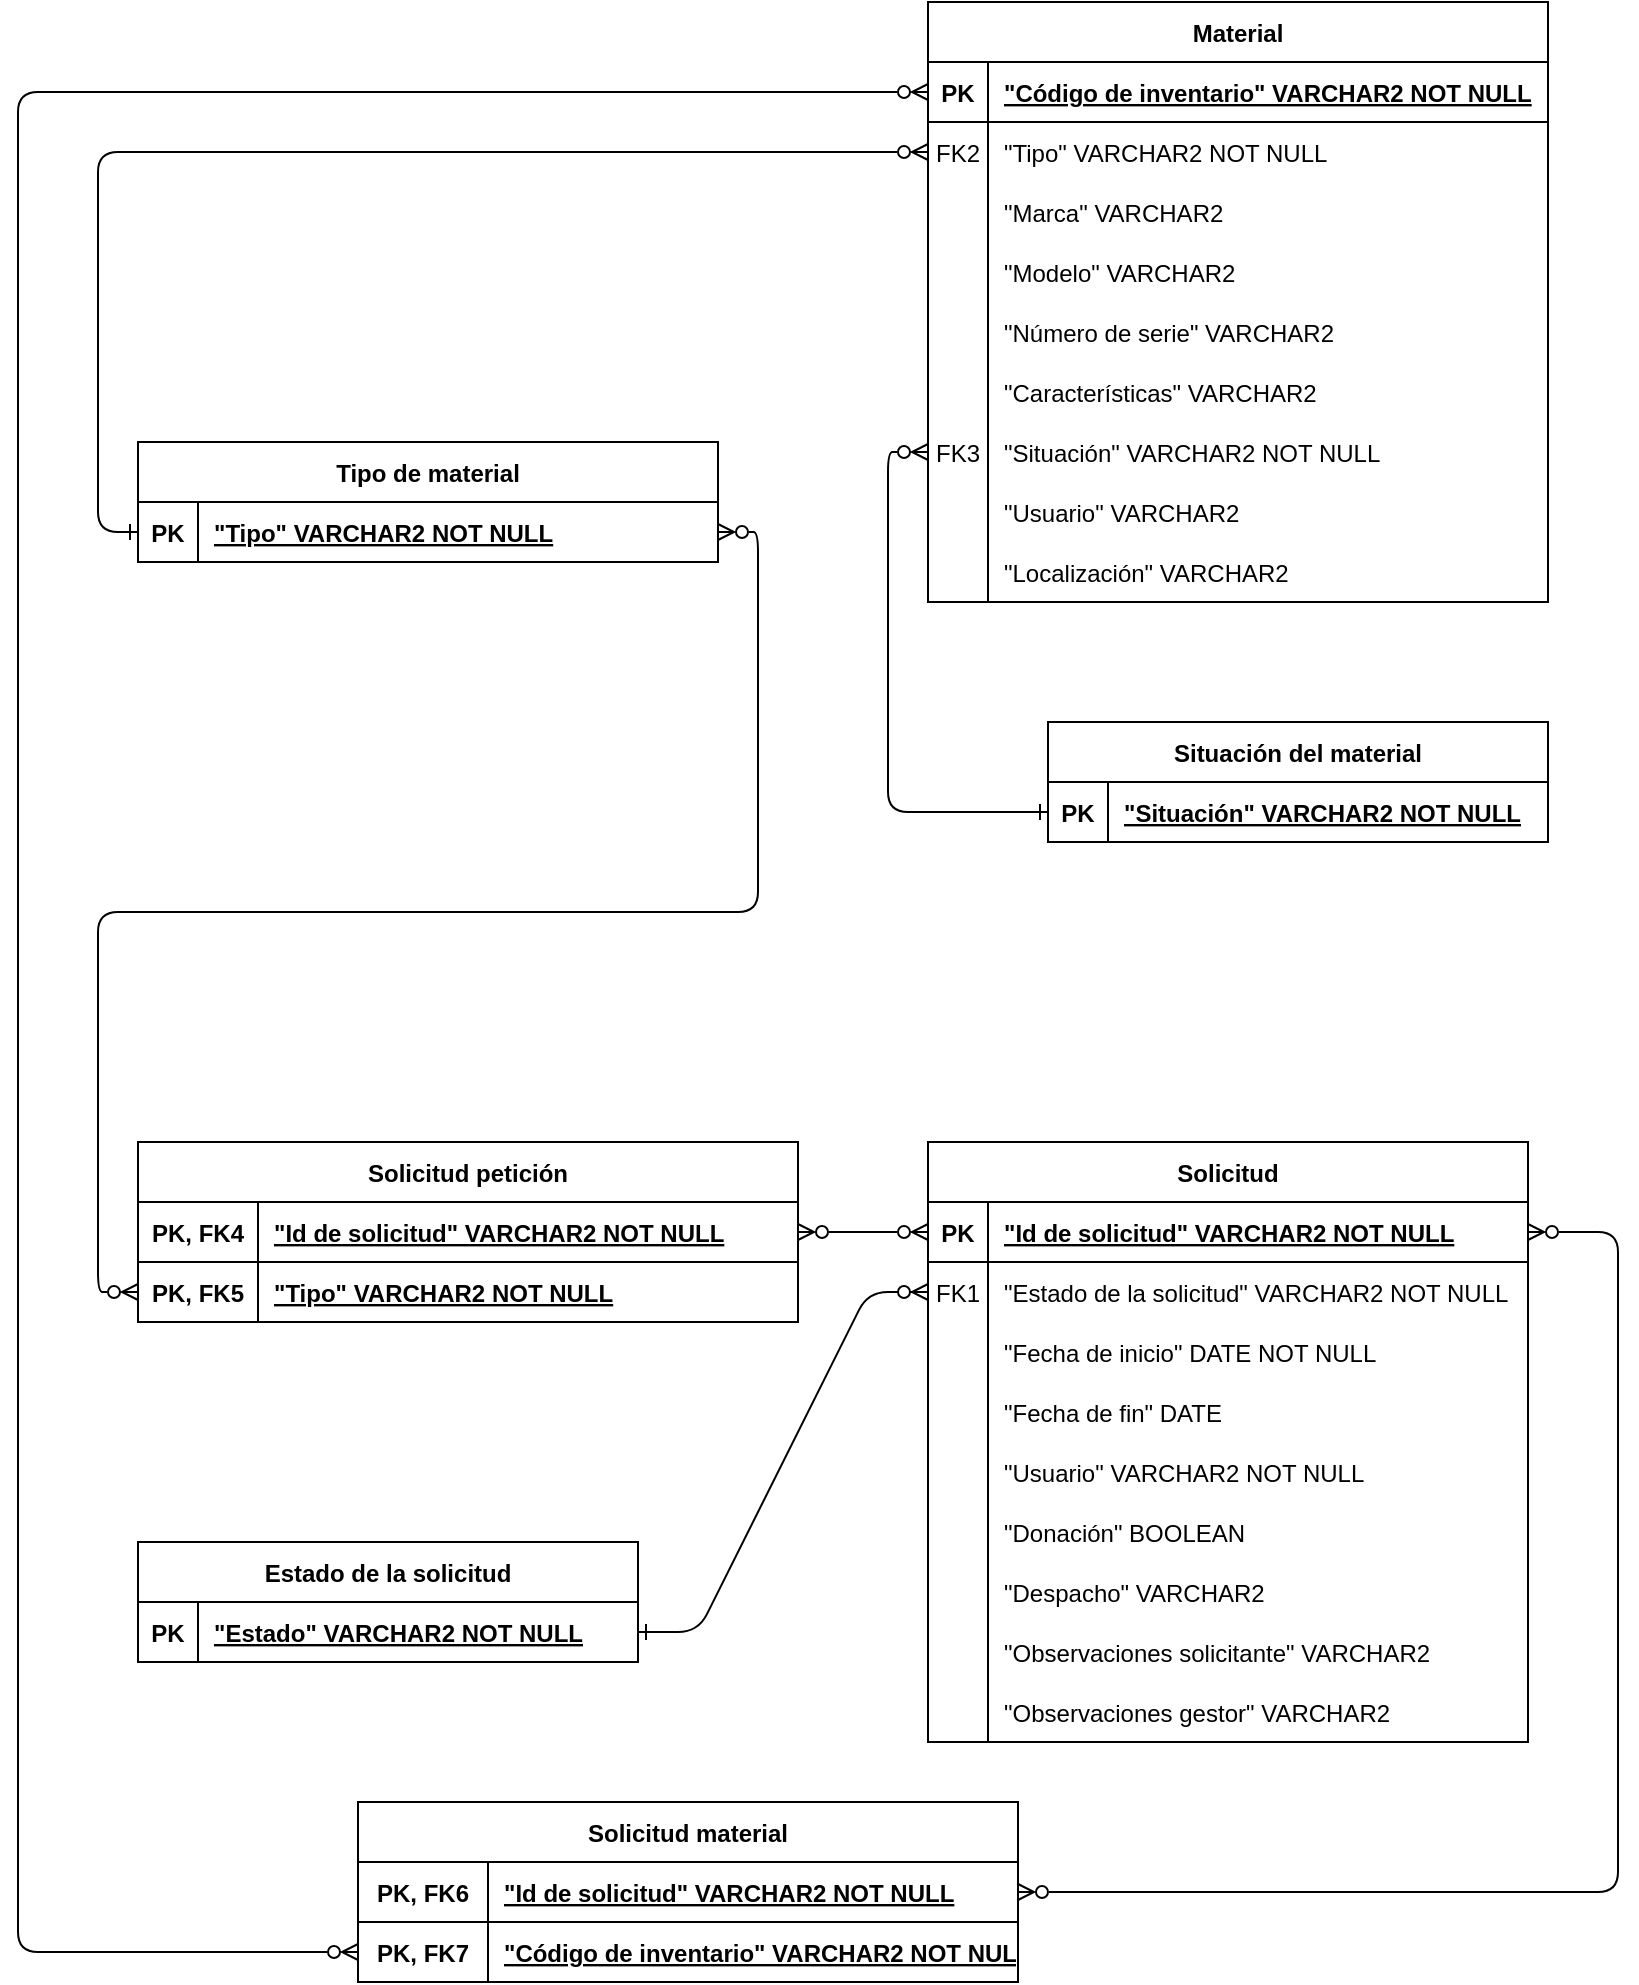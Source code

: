 <mxfile version="27.0.9">
  <diagram id="R2lEEEUBdFMjLlhIrx00" name="Page-1">
    <mxGraphModel dx="2276" dy="849" grid="1" gridSize="10" guides="1" tooltips="1" connect="1" arrows="1" fold="1" page="1" pageScale="1" pageWidth="850" pageHeight="1100" math="0" shadow="0" extFonts="Permanent Marker^https://fonts.googleapis.com/css?family=Permanent+Marker">
      <root>
        <mxCell id="0" />
        <mxCell id="1" parent="0" />
        <mxCell id="C-vyLk0tnHw3VtMMgP7b-1" value="" style="edgeStyle=entityRelationEdgeStyle;endArrow=ERzeroToMany;startArrow=ERone;endFill=1;startFill=0;exitX=1;exitY=0.5;exitDx=0;exitDy=0;" parent="1" source="ZwZUUFuPbkGHfuqonyhT-26" target="C-vyLk0tnHw3VtMMgP7b-6" edge="1">
          <mxGeometry width="100" height="100" relative="1" as="geometry">
            <mxPoint x="340" y="720" as="sourcePoint" />
            <mxPoint x="440" y="620" as="targetPoint" />
          </mxGeometry>
        </mxCell>
        <mxCell id="C-vyLk0tnHw3VtMMgP7b-2" value="Solicitud" style="shape=table;startSize=30;container=1;collapsible=1;childLayout=tableLayout;fixedRows=1;rowLines=0;fontStyle=1;align=center;resizeLast=1;" parent="1" vertex="1">
          <mxGeometry x="95" y="600" width="300" height="300" as="geometry" />
        </mxCell>
        <mxCell id="C-vyLk0tnHw3VtMMgP7b-3" value="" style="shape=partialRectangle;collapsible=0;dropTarget=0;pointerEvents=0;fillColor=none;points=[[0,0.5],[1,0.5]];portConstraint=eastwest;top=0;left=0;right=0;bottom=1;" parent="C-vyLk0tnHw3VtMMgP7b-2" vertex="1">
          <mxGeometry y="30" width="300" height="30" as="geometry" />
        </mxCell>
        <mxCell id="C-vyLk0tnHw3VtMMgP7b-4" value="PK" style="shape=partialRectangle;overflow=hidden;connectable=0;fillColor=none;top=0;left=0;bottom=0;right=0;fontStyle=1;" parent="C-vyLk0tnHw3VtMMgP7b-3" vertex="1">
          <mxGeometry width="30" height="30" as="geometry">
            <mxRectangle width="30" height="30" as="alternateBounds" />
          </mxGeometry>
        </mxCell>
        <mxCell id="C-vyLk0tnHw3VtMMgP7b-5" value="&quot;Id de solicitud&quot; VARCHAR2 NOT NULL " style="shape=partialRectangle;overflow=hidden;connectable=0;fillColor=none;top=0;left=0;bottom=0;right=0;align=left;spacingLeft=6;fontStyle=5;" parent="C-vyLk0tnHw3VtMMgP7b-3" vertex="1">
          <mxGeometry x="30" width="270" height="30" as="geometry">
            <mxRectangle width="270" height="30" as="alternateBounds" />
          </mxGeometry>
        </mxCell>
        <mxCell id="C-vyLk0tnHw3VtMMgP7b-6" value="" style="shape=partialRectangle;collapsible=0;dropTarget=0;pointerEvents=0;fillColor=none;points=[[0,0.5],[1,0.5]];portConstraint=eastwest;top=0;left=0;right=0;bottom=0;" parent="C-vyLk0tnHw3VtMMgP7b-2" vertex="1">
          <mxGeometry y="60" width="300" height="30" as="geometry" />
        </mxCell>
        <mxCell id="C-vyLk0tnHw3VtMMgP7b-7" value="FK1" style="shape=partialRectangle;overflow=hidden;connectable=0;fillColor=none;top=0;left=0;bottom=0;right=0;" parent="C-vyLk0tnHw3VtMMgP7b-6" vertex="1">
          <mxGeometry width="30" height="30" as="geometry">
            <mxRectangle width="30" height="30" as="alternateBounds" />
          </mxGeometry>
        </mxCell>
        <mxCell id="C-vyLk0tnHw3VtMMgP7b-8" value="&quot;Estado de la solicitud&quot; VARCHAR2 NOT NULL" style="shape=partialRectangle;overflow=hidden;connectable=0;fillColor=none;top=0;left=0;bottom=0;right=0;align=left;spacingLeft=6;" parent="C-vyLk0tnHw3VtMMgP7b-6" vertex="1">
          <mxGeometry x="30" width="270" height="30" as="geometry">
            <mxRectangle width="270" height="30" as="alternateBounds" />
          </mxGeometry>
        </mxCell>
        <mxCell id="C-vyLk0tnHw3VtMMgP7b-9" value="" style="shape=partialRectangle;collapsible=0;dropTarget=0;pointerEvents=0;fillColor=none;points=[[0,0.5],[1,0.5]];portConstraint=eastwest;top=0;left=0;right=0;bottom=0;" parent="C-vyLk0tnHw3VtMMgP7b-2" vertex="1">
          <mxGeometry y="90" width="300" height="30" as="geometry" />
        </mxCell>
        <mxCell id="C-vyLk0tnHw3VtMMgP7b-10" value="" style="shape=partialRectangle;overflow=hidden;connectable=0;fillColor=none;top=0;left=0;bottom=0;right=0;" parent="C-vyLk0tnHw3VtMMgP7b-9" vertex="1">
          <mxGeometry width="30" height="30" as="geometry">
            <mxRectangle width="30" height="30" as="alternateBounds" />
          </mxGeometry>
        </mxCell>
        <mxCell id="C-vyLk0tnHw3VtMMgP7b-11" value="&quot;Fecha de inicio&quot; DATE NOT NULL" style="shape=partialRectangle;overflow=hidden;connectable=0;fillColor=none;top=0;left=0;bottom=0;right=0;align=left;spacingLeft=6;" parent="C-vyLk0tnHw3VtMMgP7b-9" vertex="1">
          <mxGeometry x="30" width="270" height="30" as="geometry">
            <mxRectangle width="270" height="30" as="alternateBounds" />
          </mxGeometry>
        </mxCell>
        <mxCell id="ZwZUUFuPbkGHfuqonyhT-63" value="" style="shape=partialRectangle;collapsible=0;dropTarget=0;pointerEvents=0;fillColor=none;points=[[0,0.5],[1,0.5]];portConstraint=eastwest;top=0;left=0;right=0;bottom=0;" parent="C-vyLk0tnHw3VtMMgP7b-2" vertex="1">
          <mxGeometry y="120" width="300" height="30" as="geometry" />
        </mxCell>
        <mxCell id="ZwZUUFuPbkGHfuqonyhT-64" value="" style="shape=partialRectangle;overflow=hidden;connectable=0;fillColor=none;top=0;left=0;bottom=0;right=0;" parent="ZwZUUFuPbkGHfuqonyhT-63" vertex="1">
          <mxGeometry width="30" height="30" as="geometry">
            <mxRectangle width="30" height="30" as="alternateBounds" />
          </mxGeometry>
        </mxCell>
        <mxCell id="ZwZUUFuPbkGHfuqonyhT-65" value="&quot;Fecha de fin&quot; DATE" style="shape=partialRectangle;overflow=hidden;connectable=0;fillColor=none;top=0;left=0;bottom=0;right=0;align=left;spacingLeft=6;" parent="ZwZUUFuPbkGHfuqonyhT-63" vertex="1">
          <mxGeometry x="30" width="270" height="30" as="geometry">
            <mxRectangle width="270" height="30" as="alternateBounds" />
          </mxGeometry>
        </mxCell>
        <mxCell id="ZwZUUFuPbkGHfuqonyhT-66" value="" style="shape=partialRectangle;collapsible=0;dropTarget=0;pointerEvents=0;fillColor=none;points=[[0,0.5],[1,0.5]];portConstraint=eastwest;top=0;left=0;right=0;bottom=0;" parent="C-vyLk0tnHw3VtMMgP7b-2" vertex="1">
          <mxGeometry y="150" width="300" height="30" as="geometry" />
        </mxCell>
        <mxCell id="ZwZUUFuPbkGHfuqonyhT-67" value="" style="shape=partialRectangle;overflow=hidden;connectable=0;fillColor=none;top=0;left=0;bottom=0;right=0;" parent="ZwZUUFuPbkGHfuqonyhT-66" vertex="1">
          <mxGeometry width="30" height="30" as="geometry">
            <mxRectangle width="30" height="30" as="alternateBounds" />
          </mxGeometry>
        </mxCell>
        <mxCell id="ZwZUUFuPbkGHfuqonyhT-68" value="&quot;Usuario&quot; VARCHAR2 NOT NULL" style="shape=partialRectangle;overflow=hidden;connectable=0;fillColor=none;top=0;left=0;bottom=0;right=0;align=left;spacingLeft=6;" parent="ZwZUUFuPbkGHfuqonyhT-66" vertex="1">
          <mxGeometry x="30" width="270" height="30" as="geometry">
            <mxRectangle width="270" height="30" as="alternateBounds" />
          </mxGeometry>
        </mxCell>
        <mxCell id="ufZ8XwtZH6SzhVwMHkcx-1" value="" style="shape=partialRectangle;collapsible=0;dropTarget=0;pointerEvents=0;fillColor=none;points=[[0,0.5],[1,0.5]];portConstraint=eastwest;top=0;left=0;right=0;bottom=0;" vertex="1" parent="C-vyLk0tnHw3VtMMgP7b-2">
          <mxGeometry y="180" width="300" height="30" as="geometry" />
        </mxCell>
        <mxCell id="ufZ8XwtZH6SzhVwMHkcx-2" value="" style="shape=partialRectangle;overflow=hidden;connectable=0;fillColor=none;top=0;left=0;bottom=0;right=0;" vertex="1" parent="ufZ8XwtZH6SzhVwMHkcx-1">
          <mxGeometry width="30" height="30" as="geometry">
            <mxRectangle width="30" height="30" as="alternateBounds" />
          </mxGeometry>
        </mxCell>
        <mxCell id="ufZ8XwtZH6SzhVwMHkcx-3" value="&quot;Donación&quot; BOOLEAN" style="shape=partialRectangle;overflow=hidden;connectable=0;fillColor=none;top=0;left=0;bottom=0;right=0;align=left;spacingLeft=6;" vertex="1" parent="ufZ8XwtZH6SzhVwMHkcx-1">
          <mxGeometry x="30" width="270" height="30" as="geometry">
            <mxRectangle width="270" height="30" as="alternateBounds" />
          </mxGeometry>
        </mxCell>
        <mxCell id="ZwZUUFuPbkGHfuqonyhT-69" value="" style="shape=partialRectangle;collapsible=0;dropTarget=0;pointerEvents=0;fillColor=none;points=[[0,0.5],[1,0.5]];portConstraint=eastwest;top=0;left=0;right=0;bottom=0;" parent="C-vyLk0tnHw3VtMMgP7b-2" vertex="1">
          <mxGeometry y="210" width="300" height="30" as="geometry" />
        </mxCell>
        <mxCell id="ZwZUUFuPbkGHfuqonyhT-70" value="" style="shape=partialRectangle;overflow=hidden;connectable=0;fillColor=none;top=0;left=0;bottom=0;right=0;" parent="ZwZUUFuPbkGHfuqonyhT-69" vertex="1">
          <mxGeometry width="30" height="30" as="geometry">
            <mxRectangle width="30" height="30" as="alternateBounds" />
          </mxGeometry>
        </mxCell>
        <mxCell id="ZwZUUFuPbkGHfuqonyhT-71" value="&quot;Despacho&quot; VARCHAR2" style="shape=partialRectangle;overflow=hidden;connectable=0;fillColor=none;top=0;left=0;bottom=0;right=0;align=left;spacingLeft=6;" parent="ZwZUUFuPbkGHfuqonyhT-69" vertex="1">
          <mxGeometry x="30" width="270" height="30" as="geometry">
            <mxRectangle width="270" height="30" as="alternateBounds" />
          </mxGeometry>
        </mxCell>
        <mxCell id="ZwZUUFuPbkGHfuqonyhT-72" value="" style="shape=partialRectangle;collapsible=0;dropTarget=0;pointerEvents=0;fillColor=none;points=[[0,0.5],[1,0.5]];portConstraint=eastwest;top=0;left=0;right=0;bottom=0;" parent="C-vyLk0tnHw3VtMMgP7b-2" vertex="1">
          <mxGeometry y="240" width="300" height="30" as="geometry" />
        </mxCell>
        <mxCell id="ZwZUUFuPbkGHfuqonyhT-73" value="" style="shape=partialRectangle;overflow=hidden;connectable=0;fillColor=none;top=0;left=0;bottom=0;right=0;" parent="ZwZUUFuPbkGHfuqonyhT-72" vertex="1">
          <mxGeometry width="30" height="30" as="geometry">
            <mxRectangle width="30" height="30" as="alternateBounds" />
          </mxGeometry>
        </mxCell>
        <mxCell id="ZwZUUFuPbkGHfuqonyhT-74" value="&quot;Observaciones solicitante&quot; VARCHAR2" style="shape=partialRectangle;overflow=hidden;connectable=0;fillColor=none;top=0;left=0;bottom=0;right=0;align=left;spacingLeft=6;" parent="ZwZUUFuPbkGHfuqonyhT-72" vertex="1">
          <mxGeometry x="30" width="270" height="30" as="geometry">
            <mxRectangle width="270" height="30" as="alternateBounds" />
          </mxGeometry>
        </mxCell>
        <mxCell id="ZwZUUFuPbkGHfuqonyhT-75" value="" style="shape=partialRectangle;collapsible=0;dropTarget=0;pointerEvents=0;fillColor=none;points=[[0,0.5],[1,0.5]];portConstraint=eastwest;top=0;left=0;right=0;bottom=0;" parent="C-vyLk0tnHw3VtMMgP7b-2" vertex="1">
          <mxGeometry y="270" width="300" height="30" as="geometry" />
        </mxCell>
        <mxCell id="ZwZUUFuPbkGHfuqonyhT-76" value="" style="shape=partialRectangle;overflow=hidden;connectable=0;fillColor=none;top=0;left=0;bottom=0;right=0;" parent="ZwZUUFuPbkGHfuqonyhT-75" vertex="1">
          <mxGeometry width="30" height="30" as="geometry">
            <mxRectangle width="30" height="30" as="alternateBounds" />
          </mxGeometry>
        </mxCell>
        <mxCell id="ZwZUUFuPbkGHfuqonyhT-77" value="&quot;Observaciones gestor&quot; VARCHAR2" style="shape=partialRectangle;overflow=hidden;connectable=0;fillColor=none;top=0;left=0;bottom=0;right=0;align=left;spacingLeft=6;" parent="ZwZUUFuPbkGHfuqonyhT-75" vertex="1">
          <mxGeometry x="30" width="270" height="30" as="geometry">
            <mxRectangle width="270" height="30" as="alternateBounds" />
          </mxGeometry>
        </mxCell>
        <mxCell id="ZwZUUFuPbkGHfuqonyhT-9" value="Material" style="shape=table;startSize=30;container=1;collapsible=1;childLayout=tableLayout;fixedRows=1;rowLines=0;fontStyle=1;align=center;resizeLast=1;" parent="1" vertex="1">
          <mxGeometry x="95" y="30" width="310" height="300" as="geometry" />
        </mxCell>
        <mxCell id="ZwZUUFuPbkGHfuqonyhT-10" value="" style="shape=partialRectangle;collapsible=0;dropTarget=0;pointerEvents=0;fillColor=none;points=[[0,0.5],[1,0.5]];portConstraint=eastwest;top=0;left=0;right=0;bottom=1;" parent="ZwZUUFuPbkGHfuqonyhT-9" vertex="1">
          <mxGeometry y="30" width="310" height="30" as="geometry" />
        </mxCell>
        <mxCell id="ZwZUUFuPbkGHfuqonyhT-11" value="PK" style="shape=partialRectangle;overflow=hidden;connectable=0;fillColor=none;top=0;left=0;bottom=0;right=0;fontStyle=1;" parent="ZwZUUFuPbkGHfuqonyhT-10" vertex="1">
          <mxGeometry width="30" height="30" as="geometry">
            <mxRectangle width="30" height="30" as="alternateBounds" />
          </mxGeometry>
        </mxCell>
        <mxCell id="ZwZUUFuPbkGHfuqonyhT-12" value="&quot;Código de inventario&quot; VARCHAR2 NOT NULL " style="shape=partialRectangle;overflow=hidden;connectable=0;fillColor=none;top=0;left=0;bottom=0;right=0;align=left;spacingLeft=6;fontStyle=5;" parent="ZwZUUFuPbkGHfuqonyhT-10" vertex="1">
          <mxGeometry x="30" width="280" height="30" as="geometry">
            <mxRectangle width="280" height="30" as="alternateBounds" />
          </mxGeometry>
        </mxCell>
        <mxCell id="ZwZUUFuPbkGHfuqonyhT-13" value="" style="shape=partialRectangle;collapsible=0;dropTarget=0;pointerEvents=0;fillColor=none;points=[[0,0.5],[1,0.5]];portConstraint=eastwest;top=0;left=0;right=0;bottom=0;" parent="ZwZUUFuPbkGHfuqonyhT-9" vertex="1">
          <mxGeometry y="60" width="310" height="30" as="geometry" />
        </mxCell>
        <mxCell id="ZwZUUFuPbkGHfuqonyhT-14" value="FK2" style="shape=partialRectangle;overflow=hidden;connectable=0;fillColor=none;top=0;left=0;bottom=0;right=0;" parent="ZwZUUFuPbkGHfuqonyhT-13" vertex="1">
          <mxGeometry width="30" height="30" as="geometry">
            <mxRectangle width="30" height="30" as="alternateBounds" />
          </mxGeometry>
        </mxCell>
        <mxCell id="ZwZUUFuPbkGHfuqonyhT-15" value="&quot;Tipo&quot; VARCHAR2 NOT NULL" style="shape=partialRectangle;overflow=hidden;connectable=0;fillColor=none;top=0;left=0;bottom=0;right=0;align=left;spacingLeft=6;" parent="ZwZUUFuPbkGHfuqonyhT-13" vertex="1">
          <mxGeometry x="30" width="280" height="30" as="geometry">
            <mxRectangle width="280" height="30" as="alternateBounds" />
          </mxGeometry>
        </mxCell>
        <mxCell id="ZwZUUFuPbkGHfuqonyhT-44" value="" style="shape=partialRectangle;collapsible=0;dropTarget=0;pointerEvents=0;fillColor=none;points=[[0,0.5],[1,0.5]];portConstraint=eastwest;top=0;left=0;right=0;bottom=0;" parent="ZwZUUFuPbkGHfuqonyhT-9" vertex="1">
          <mxGeometry y="90" width="310" height="30" as="geometry" />
        </mxCell>
        <mxCell id="ZwZUUFuPbkGHfuqonyhT-45" value="" style="shape=partialRectangle;overflow=hidden;connectable=0;fillColor=none;top=0;left=0;bottom=0;right=0;" parent="ZwZUUFuPbkGHfuqonyhT-44" vertex="1">
          <mxGeometry width="30" height="30" as="geometry">
            <mxRectangle width="30" height="30" as="alternateBounds" />
          </mxGeometry>
        </mxCell>
        <mxCell id="ZwZUUFuPbkGHfuqonyhT-46" value="&quot;Marca&quot; VARCHAR2" style="shape=partialRectangle;overflow=hidden;connectable=0;fillColor=none;top=0;left=0;bottom=0;right=0;align=left;spacingLeft=6;" parent="ZwZUUFuPbkGHfuqonyhT-44" vertex="1">
          <mxGeometry x="30" width="280" height="30" as="geometry">
            <mxRectangle width="280" height="30" as="alternateBounds" />
          </mxGeometry>
        </mxCell>
        <mxCell id="ZwZUUFuPbkGHfuqonyhT-47" value="" style="shape=partialRectangle;collapsible=0;dropTarget=0;pointerEvents=0;fillColor=none;points=[[0,0.5],[1,0.5]];portConstraint=eastwest;top=0;left=0;right=0;bottom=0;" parent="ZwZUUFuPbkGHfuqonyhT-9" vertex="1">
          <mxGeometry y="120" width="310" height="30" as="geometry" />
        </mxCell>
        <mxCell id="ZwZUUFuPbkGHfuqonyhT-48" value="" style="shape=partialRectangle;overflow=hidden;connectable=0;fillColor=none;top=0;left=0;bottom=0;right=0;" parent="ZwZUUFuPbkGHfuqonyhT-47" vertex="1">
          <mxGeometry width="30" height="30" as="geometry">
            <mxRectangle width="30" height="30" as="alternateBounds" />
          </mxGeometry>
        </mxCell>
        <mxCell id="ZwZUUFuPbkGHfuqonyhT-49" value="&quot;Modelo&quot; VARCHAR2" style="shape=partialRectangle;overflow=hidden;connectable=0;fillColor=none;top=0;left=0;bottom=0;right=0;align=left;spacingLeft=6;" parent="ZwZUUFuPbkGHfuqonyhT-47" vertex="1">
          <mxGeometry x="30" width="280" height="30" as="geometry">
            <mxRectangle width="280" height="30" as="alternateBounds" />
          </mxGeometry>
        </mxCell>
        <mxCell id="ZwZUUFuPbkGHfuqonyhT-50" value="" style="shape=partialRectangle;collapsible=0;dropTarget=0;pointerEvents=0;fillColor=none;points=[[0,0.5],[1,0.5]];portConstraint=eastwest;top=0;left=0;right=0;bottom=0;" parent="ZwZUUFuPbkGHfuqonyhT-9" vertex="1">
          <mxGeometry y="150" width="310" height="30" as="geometry" />
        </mxCell>
        <mxCell id="ZwZUUFuPbkGHfuqonyhT-51" value="" style="shape=partialRectangle;overflow=hidden;connectable=0;fillColor=none;top=0;left=0;bottom=0;right=0;" parent="ZwZUUFuPbkGHfuqonyhT-50" vertex="1">
          <mxGeometry width="30" height="30" as="geometry">
            <mxRectangle width="30" height="30" as="alternateBounds" />
          </mxGeometry>
        </mxCell>
        <mxCell id="ZwZUUFuPbkGHfuqonyhT-52" value="&quot;Número de serie&quot; VARCHAR2" style="shape=partialRectangle;overflow=hidden;connectable=0;fillColor=none;top=0;left=0;bottom=0;right=0;align=left;spacingLeft=6;" parent="ZwZUUFuPbkGHfuqonyhT-50" vertex="1">
          <mxGeometry x="30" width="280" height="30" as="geometry">
            <mxRectangle width="280" height="30" as="alternateBounds" />
          </mxGeometry>
        </mxCell>
        <mxCell id="ZwZUUFuPbkGHfuqonyhT-53" value="" style="shape=partialRectangle;collapsible=0;dropTarget=0;pointerEvents=0;fillColor=none;points=[[0,0.5],[1,0.5]];portConstraint=eastwest;top=0;left=0;right=0;bottom=0;" parent="ZwZUUFuPbkGHfuqonyhT-9" vertex="1">
          <mxGeometry y="180" width="310" height="30" as="geometry" />
        </mxCell>
        <mxCell id="ZwZUUFuPbkGHfuqonyhT-54" value="" style="shape=partialRectangle;overflow=hidden;connectable=0;fillColor=none;top=0;left=0;bottom=0;right=0;" parent="ZwZUUFuPbkGHfuqonyhT-53" vertex="1">
          <mxGeometry width="30" height="30" as="geometry">
            <mxRectangle width="30" height="30" as="alternateBounds" />
          </mxGeometry>
        </mxCell>
        <mxCell id="ZwZUUFuPbkGHfuqonyhT-55" value="&quot;Características&quot; VARCHAR2" style="shape=partialRectangle;overflow=hidden;connectable=0;fillColor=none;top=0;left=0;bottom=0;right=0;align=left;spacingLeft=6;" parent="ZwZUUFuPbkGHfuqonyhT-53" vertex="1">
          <mxGeometry x="30" width="280" height="30" as="geometry">
            <mxRectangle width="280" height="30" as="alternateBounds" />
          </mxGeometry>
        </mxCell>
        <mxCell id="ZwZUUFuPbkGHfuqonyhT-56" value="" style="shape=partialRectangle;collapsible=0;dropTarget=0;pointerEvents=0;fillColor=none;points=[[0,0.5],[1,0.5]];portConstraint=eastwest;top=0;left=0;right=0;bottom=0;" parent="ZwZUUFuPbkGHfuqonyhT-9" vertex="1">
          <mxGeometry y="210" width="310" height="30" as="geometry" />
        </mxCell>
        <mxCell id="ZwZUUFuPbkGHfuqonyhT-57" value="FK3" style="shape=partialRectangle;overflow=hidden;connectable=0;fillColor=none;top=0;left=0;bottom=0;right=0;" parent="ZwZUUFuPbkGHfuqonyhT-56" vertex="1">
          <mxGeometry width="30" height="30" as="geometry">
            <mxRectangle width="30" height="30" as="alternateBounds" />
          </mxGeometry>
        </mxCell>
        <mxCell id="ZwZUUFuPbkGHfuqonyhT-58" value="&quot;Situación&quot; VARCHAR2 NOT NULL" style="shape=partialRectangle;overflow=hidden;connectable=0;fillColor=none;top=0;left=0;bottom=0;right=0;align=left;spacingLeft=6;" parent="ZwZUUFuPbkGHfuqonyhT-56" vertex="1">
          <mxGeometry x="30" width="280" height="30" as="geometry">
            <mxRectangle width="280" height="30" as="alternateBounds" />
          </mxGeometry>
        </mxCell>
        <mxCell id="ZwZUUFuPbkGHfuqonyhT-59" value="" style="shape=partialRectangle;collapsible=0;dropTarget=0;pointerEvents=0;fillColor=none;points=[[0,0.5],[1,0.5]];portConstraint=eastwest;top=0;left=0;right=0;bottom=0;" parent="ZwZUUFuPbkGHfuqonyhT-9" vertex="1">
          <mxGeometry y="240" width="310" height="30" as="geometry" />
        </mxCell>
        <mxCell id="ZwZUUFuPbkGHfuqonyhT-60" value="" style="shape=partialRectangle;overflow=hidden;connectable=0;fillColor=none;top=0;left=0;bottom=0;right=0;" parent="ZwZUUFuPbkGHfuqonyhT-59" vertex="1">
          <mxGeometry width="30" height="30" as="geometry">
            <mxRectangle width="30" height="30" as="alternateBounds" />
          </mxGeometry>
        </mxCell>
        <mxCell id="ZwZUUFuPbkGHfuqonyhT-61" value="&quot;Usuario&quot; VARCHAR2" style="shape=partialRectangle;overflow=hidden;connectable=0;fillColor=none;top=0;left=0;bottom=0;right=0;align=left;spacingLeft=6;" parent="ZwZUUFuPbkGHfuqonyhT-59" vertex="1">
          <mxGeometry x="30" width="280" height="30" as="geometry">
            <mxRectangle width="280" height="30" as="alternateBounds" />
          </mxGeometry>
        </mxCell>
        <mxCell id="ZwZUUFuPbkGHfuqonyhT-16" value="" style="shape=partialRectangle;collapsible=0;dropTarget=0;pointerEvents=0;fillColor=none;points=[[0,0.5],[1,0.5]];portConstraint=eastwest;top=0;left=0;right=0;bottom=0;" parent="ZwZUUFuPbkGHfuqonyhT-9" vertex="1">
          <mxGeometry y="270" width="310" height="30" as="geometry" />
        </mxCell>
        <mxCell id="ZwZUUFuPbkGHfuqonyhT-17" value="" style="shape=partialRectangle;overflow=hidden;connectable=0;fillColor=none;top=0;left=0;bottom=0;right=0;" parent="ZwZUUFuPbkGHfuqonyhT-16" vertex="1">
          <mxGeometry width="30" height="30" as="geometry">
            <mxRectangle width="30" height="30" as="alternateBounds" />
          </mxGeometry>
        </mxCell>
        <mxCell id="ZwZUUFuPbkGHfuqonyhT-18" value="&quot;Localización&quot; VARCHAR2" style="shape=partialRectangle;overflow=hidden;connectable=0;fillColor=none;top=0;left=0;bottom=0;right=0;align=left;spacingLeft=6;" parent="ZwZUUFuPbkGHfuqonyhT-16" vertex="1">
          <mxGeometry x="30" width="280" height="30" as="geometry">
            <mxRectangle width="280" height="30" as="alternateBounds" />
          </mxGeometry>
        </mxCell>
        <mxCell id="ZwZUUFuPbkGHfuqonyhT-25" value="Estado de la solicitud" style="shape=table;startSize=30;container=1;collapsible=1;childLayout=tableLayout;fixedRows=1;rowLines=0;fontStyle=1;align=center;resizeLast=1;" parent="1" vertex="1">
          <mxGeometry x="-300" y="800" width="250" height="60" as="geometry" />
        </mxCell>
        <mxCell id="ZwZUUFuPbkGHfuqonyhT-26" value="" style="shape=partialRectangle;collapsible=0;dropTarget=0;pointerEvents=0;fillColor=none;points=[[0,0.5],[1,0.5]];portConstraint=eastwest;top=0;left=0;right=0;bottom=1;" parent="ZwZUUFuPbkGHfuqonyhT-25" vertex="1">
          <mxGeometry y="30" width="250" height="30" as="geometry" />
        </mxCell>
        <mxCell id="ZwZUUFuPbkGHfuqonyhT-27" value="PK" style="shape=partialRectangle;overflow=hidden;connectable=0;fillColor=none;top=0;left=0;bottom=0;right=0;fontStyle=1;" parent="ZwZUUFuPbkGHfuqonyhT-26" vertex="1">
          <mxGeometry width="30" height="30" as="geometry">
            <mxRectangle width="30" height="30" as="alternateBounds" />
          </mxGeometry>
        </mxCell>
        <mxCell id="ZwZUUFuPbkGHfuqonyhT-28" value="&quot;Estado&quot; VARCHAR2 NOT NULL " style="shape=partialRectangle;overflow=hidden;connectable=0;fillColor=none;top=0;left=0;bottom=0;right=0;align=left;spacingLeft=6;fontStyle=5;" parent="ZwZUUFuPbkGHfuqonyhT-26" vertex="1">
          <mxGeometry x="30" width="220" height="30" as="geometry">
            <mxRectangle width="220" height="30" as="alternateBounds" />
          </mxGeometry>
        </mxCell>
        <mxCell id="ZwZUUFuPbkGHfuqonyhT-81" value="Situación del material" style="shape=table;startSize=30;container=1;collapsible=1;childLayout=tableLayout;fixedRows=1;rowLines=0;fontStyle=1;align=center;resizeLast=1;" parent="1" vertex="1">
          <mxGeometry x="155" y="390" width="250" height="60" as="geometry" />
        </mxCell>
        <mxCell id="ZwZUUFuPbkGHfuqonyhT-82" value="" style="shape=partialRectangle;collapsible=0;dropTarget=0;pointerEvents=0;fillColor=none;points=[[0,0.5],[1,0.5]];portConstraint=eastwest;top=0;left=0;right=0;bottom=1;" parent="ZwZUUFuPbkGHfuqonyhT-81" vertex="1">
          <mxGeometry y="30" width="250" height="30" as="geometry" />
        </mxCell>
        <mxCell id="ZwZUUFuPbkGHfuqonyhT-83" value="PK" style="shape=partialRectangle;overflow=hidden;connectable=0;fillColor=none;top=0;left=0;bottom=0;right=0;fontStyle=1;" parent="ZwZUUFuPbkGHfuqonyhT-82" vertex="1">
          <mxGeometry width="30" height="30" as="geometry">
            <mxRectangle width="30" height="30" as="alternateBounds" />
          </mxGeometry>
        </mxCell>
        <mxCell id="ZwZUUFuPbkGHfuqonyhT-84" value="&quot;Situación&quot; VARCHAR2 NOT NULL " style="shape=partialRectangle;overflow=hidden;connectable=0;fillColor=none;top=0;left=0;bottom=0;right=0;align=left;spacingLeft=6;fontStyle=5;" parent="ZwZUUFuPbkGHfuqonyhT-82" vertex="1">
          <mxGeometry x="30" width="220" height="30" as="geometry">
            <mxRectangle width="220" height="30" as="alternateBounds" />
          </mxGeometry>
        </mxCell>
        <mxCell id="ZwZUUFuPbkGHfuqonyhT-85" value="Tipo de material" style="shape=table;startSize=30;container=1;collapsible=1;childLayout=tableLayout;fixedRows=1;rowLines=0;fontStyle=1;align=center;resizeLast=1;" parent="1" vertex="1">
          <mxGeometry x="-300" y="250" width="290" height="60" as="geometry" />
        </mxCell>
        <mxCell id="ZwZUUFuPbkGHfuqonyhT-86" value="" style="shape=partialRectangle;collapsible=0;dropTarget=0;pointerEvents=0;fillColor=none;points=[[0,0.5],[1,0.5]];portConstraint=eastwest;top=0;left=0;right=0;bottom=1;" parent="ZwZUUFuPbkGHfuqonyhT-85" vertex="1">
          <mxGeometry y="30" width="290" height="30" as="geometry" />
        </mxCell>
        <mxCell id="ZwZUUFuPbkGHfuqonyhT-87" value="PK" style="shape=partialRectangle;overflow=hidden;connectable=0;fillColor=none;top=0;left=0;bottom=0;right=0;fontStyle=1;" parent="ZwZUUFuPbkGHfuqonyhT-86" vertex="1">
          <mxGeometry width="30" height="30" as="geometry">
            <mxRectangle width="30" height="30" as="alternateBounds" />
          </mxGeometry>
        </mxCell>
        <mxCell id="ZwZUUFuPbkGHfuqonyhT-88" value="&quot;Tipo&quot; VARCHAR2 NOT NULL " style="shape=partialRectangle;overflow=hidden;connectable=0;fillColor=none;top=0;left=0;bottom=0;right=0;align=left;spacingLeft=6;fontStyle=5;" parent="ZwZUUFuPbkGHfuqonyhT-86" vertex="1">
          <mxGeometry x="30" width="260" height="30" as="geometry">
            <mxRectangle width="260" height="30" as="alternateBounds" />
          </mxGeometry>
        </mxCell>
        <mxCell id="ZwZUUFuPbkGHfuqonyhT-91" style="edgeStyle=orthogonalEdgeStyle;rounded=1;orthogonalLoop=1;jettySize=auto;html=1;exitX=0;exitY=0.5;exitDx=0;exitDy=0;entryX=0;entryY=0.5;entryDx=0;entryDy=0;endArrow=ERzeroToMany;endFill=0;startArrow=ERone;startFill=0;curved=0;" parent="1" source="ZwZUUFuPbkGHfuqonyhT-86" target="ZwZUUFuPbkGHfuqonyhT-13" edge="1">
          <mxGeometry relative="1" as="geometry" />
        </mxCell>
        <mxCell id="ZwZUUFuPbkGHfuqonyhT-92" style="edgeStyle=orthogonalEdgeStyle;rounded=1;orthogonalLoop=1;jettySize=auto;html=1;entryX=0;entryY=0.5;entryDx=0;entryDy=0;startArrow=ERone;startFill=0;endArrow=ERzeroToMany;endFill=0;curved=0;" parent="1" source="ZwZUUFuPbkGHfuqonyhT-82" target="ZwZUUFuPbkGHfuqonyhT-56" edge="1">
          <mxGeometry relative="1" as="geometry" />
        </mxCell>
        <mxCell id="ZwZUUFuPbkGHfuqonyhT-93" value="Solicitud petición" style="shape=table;startSize=30;container=1;collapsible=1;childLayout=tableLayout;fixedRows=1;rowLines=0;fontStyle=1;align=center;resizeLast=1;" parent="1" vertex="1">
          <mxGeometry x="-300" y="600" width="330" height="90" as="geometry" />
        </mxCell>
        <mxCell id="ZwZUUFuPbkGHfuqonyhT-94" value="" style="shape=partialRectangle;collapsible=0;dropTarget=0;pointerEvents=0;fillColor=none;points=[[0,0.5],[1,0.5]];portConstraint=eastwest;top=0;left=0;right=0;bottom=1;" parent="ZwZUUFuPbkGHfuqonyhT-93" vertex="1">
          <mxGeometry y="30" width="330" height="30" as="geometry" />
        </mxCell>
        <mxCell id="ZwZUUFuPbkGHfuqonyhT-95" value="PK, FK4" style="shape=partialRectangle;overflow=hidden;connectable=0;fillColor=none;top=0;left=0;bottom=0;right=0;fontStyle=1;" parent="ZwZUUFuPbkGHfuqonyhT-94" vertex="1">
          <mxGeometry width="60" height="30" as="geometry">
            <mxRectangle width="60" height="30" as="alternateBounds" />
          </mxGeometry>
        </mxCell>
        <mxCell id="ZwZUUFuPbkGHfuqonyhT-96" value="&quot;Id de solicitud&quot; VARCHAR2 NOT NULL " style="shape=partialRectangle;overflow=hidden;connectable=0;fillColor=none;top=0;left=0;bottom=0;right=0;align=left;spacingLeft=6;fontStyle=5;" parent="ZwZUUFuPbkGHfuqonyhT-94" vertex="1">
          <mxGeometry x="60" width="270" height="30" as="geometry">
            <mxRectangle width="270" height="30" as="alternateBounds" />
          </mxGeometry>
        </mxCell>
        <mxCell id="ZwZUUFuPbkGHfuqonyhT-98" value="" style="shape=partialRectangle;collapsible=0;dropTarget=0;pointerEvents=0;fillColor=none;points=[[0,0.5],[1,0.5]];portConstraint=eastwest;top=0;left=0;right=0;bottom=1;" parent="ZwZUUFuPbkGHfuqonyhT-93" vertex="1">
          <mxGeometry y="60" width="330" height="30" as="geometry" />
        </mxCell>
        <mxCell id="ZwZUUFuPbkGHfuqonyhT-99" value="PK, FK5" style="shape=partialRectangle;overflow=hidden;connectable=0;fillColor=none;top=0;left=0;bottom=0;right=0;fontStyle=1;" parent="ZwZUUFuPbkGHfuqonyhT-98" vertex="1">
          <mxGeometry width="60" height="30" as="geometry">
            <mxRectangle width="60" height="30" as="alternateBounds" />
          </mxGeometry>
        </mxCell>
        <mxCell id="ZwZUUFuPbkGHfuqonyhT-100" value="&quot;Tipo&quot; VARCHAR2 NOT NULL " style="shape=partialRectangle;overflow=hidden;connectable=0;fillColor=none;top=0;left=0;bottom=0;right=0;align=left;spacingLeft=6;fontStyle=5;" parent="ZwZUUFuPbkGHfuqonyhT-98" vertex="1">
          <mxGeometry x="60" width="270" height="30" as="geometry">
            <mxRectangle width="270" height="30" as="alternateBounds" />
          </mxGeometry>
        </mxCell>
        <mxCell id="ZwZUUFuPbkGHfuqonyhT-101" value="Solicitud material" style="shape=table;startSize=30;container=1;collapsible=1;childLayout=tableLayout;fixedRows=1;rowLines=0;fontStyle=1;align=center;resizeLast=1;" parent="1" vertex="1">
          <mxGeometry x="-190" y="930" width="330" height="90" as="geometry" />
        </mxCell>
        <mxCell id="ZwZUUFuPbkGHfuqonyhT-102" value="" style="shape=partialRectangle;collapsible=0;dropTarget=0;pointerEvents=0;fillColor=none;points=[[0,0.5],[1,0.5]];portConstraint=eastwest;top=0;left=0;right=0;bottom=1;" parent="ZwZUUFuPbkGHfuqonyhT-101" vertex="1">
          <mxGeometry y="30" width="330" height="30" as="geometry" />
        </mxCell>
        <mxCell id="ZwZUUFuPbkGHfuqonyhT-103" value="PK, FK6" style="shape=partialRectangle;overflow=hidden;connectable=0;fillColor=none;top=0;left=0;bottom=0;right=0;fontStyle=1;" parent="ZwZUUFuPbkGHfuqonyhT-102" vertex="1">
          <mxGeometry width="65" height="30" as="geometry">
            <mxRectangle width="65" height="30" as="alternateBounds" />
          </mxGeometry>
        </mxCell>
        <mxCell id="ZwZUUFuPbkGHfuqonyhT-104" value="&quot;Id de solicitud&quot; VARCHAR2 NOT NULL " style="shape=partialRectangle;overflow=hidden;connectable=0;fillColor=none;top=0;left=0;bottom=0;right=0;align=left;spacingLeft=6;fontStyle=5;" parent="ZwZUUFuPbkGHfuqonyhT-102" vertex="1">
          <mxGeometry x="65" width="265" height="30" as="geometry">
            <mxRectangle width="265" height="30" as="alternateBounds" />
          </mxGeometry>
        </mxCell>
        <mxCell id="ZwZUUFuPbkGHfuqonyhT-105" value="" style="shape=partialRectangle;collapsible=0;dropTarget=0;pointerEvents=0;fillColor=none;points=[[0,0.5],[1,0.5]];portConstraint=eastwest;top=0;left=0;right=0;bottom=1;" parent="ZwZUUFuPbkGHfuqonyhT-101" vertex="1">
          <mxGeometry y="60" width="330" height="30" as="geometry" />
        </mxCell>
        <mxCell id="ZwZUUFuPbkGHfuqonyhT-106" value="PK, FK7" style="shape=partialRectangle;overflow=hidden;connectable=0;fillColor=none;top=0;left=0;bottom=0;right=0;fontStyle=1;" parent="ZwZUUFuPbkGHfuqonyhT-105" vertex="1">
          <mxGeometry width="65" height="30" as="geometry">
            <mxRectangle width="65" height="30" as="alternateBounds" />
          </mxGeometry>
        </mxCell>
        <mxCell id="ZwZUUFuPbkGHfuqonyhT-107" value="&quot;Código de inventario&quot; VARCHAR2 NOT NULL " style="shape=partialRectangle;overflow=hidden;connectable=0;fillColor=none;top=0;left=0;bottom=0;right=0;align=left;spacingLeft=6;fontStyle=5;" parent="ZwZUUFuPbkGHfuqonyhT-105" vertex="1">
          <mxGeometry x="65" width="265" height="30" as="geometry">
            <mxRectangle width="265" height="30" as="alternateBounds" />
          </mxGeometry>
        </mxCell>
        <mxCell id="ZwZUUFuPbkGHfuqonyhT-108" style="edgeStyle=orthogonalEdgeStyle;rounded=1;orthogonalLoop=1;jettySize=auto;html=1;entryX=0;entryY=0.5;entryDx=0;entryDy=0;endArrow=ERzeroToMany;endFill=0;curved=0;startArrow=ERzeroToMany;startFill=0;" parent="1" source="ZwZUUFuPbkGHfuqonyhT-94" target="C-vyLk0tnHw3VtMMgP7b-3" edge="1">
          <mxGeometry relative="1" as="geometry">
            <mxPoint x="60" y="510" as="targetPoint" />
          </mxGeometry>
        </mxCell>
        <mxCell id="ZwZUUFuPbkGHfuqonyhT-109" style="edgeStyle=orthogonalEdgeStyle;rounded=1;orthogonalLoop=1;jettySize=auto;html=1;entryX=1;entryY=0.5;entryDx=0;entryDy=0;endArrow=ERzeroToMany;endFill=0;startArrow=ERzeroToMany;startFill=0;curved=0;" parent="1" source="ZwZUUFuPbkGHfuqonyhT-98" target="ZwZUUFuPbkGHfuqonyhT-86" edge="1">
          <mxGeometry relative="1" as="geometry" />
        </mxCell>
        <mxCell id="ZwZUUFuPbkGHfuqonyhT-110" style="edgeStyle=orthogonalEdgeStyle;rounded=1;orthogonalLoop=1;jettySize=auto;html=1;entryX=1;entryY=0.5;entryDx=0;entryDy=0;curved=0;endArrow=ERzeroToMany;endFill=0;startArrow=ERzeroToMany;startFill=0;exitX=1;exitY=0.5;exitDx=0;exitDy=0;" parent="1" source="ZwZUUFuPbkGHfuqonyhT-102" target="C-vyLk0tnHw3VtMMgP7b-3" edge="1">
          <mxGeometry relative="1" as="geometry">
            <Array as="points">
              <mxPoint x="440" y="975" />
              <mxPoint x="440" y="645" />
            </Array>
          </mxGeometry>
        </mxCell>
        <mxCell id="EjhddQfmLenFkNai_C9w-2" style="edgeStyle=orthogonalEdgeStyle;rounded=1;orthogonalLoop=1;jettySize=auto;html=1;exitX=0;exitY=0.5;exitDx=0;exitDy=0;entryX=0;entryY=0.5;entryDx=0;entryDy=0;curved=0;endArrow=ERzeroToMany;endFill=0;startArrow=ERzeroToMany;startFill=0;" parent="1" source="ZwZUUFuPbkGHfuqonyhT-105" target="ZwZUUFuPbkGHfuqonyhT-10" edge="1">
          <mxGeometry relative="1" as="geometry">
            <Array as="points">
              <mxPoint x="-360" y="1005" />
              <mxPoint x="-360" y="75" />
            </Array>
          </mxGeometry>
        </mxCell>
      </root>
    </mxGraphModel>
  </diagram>
</mxfile>
